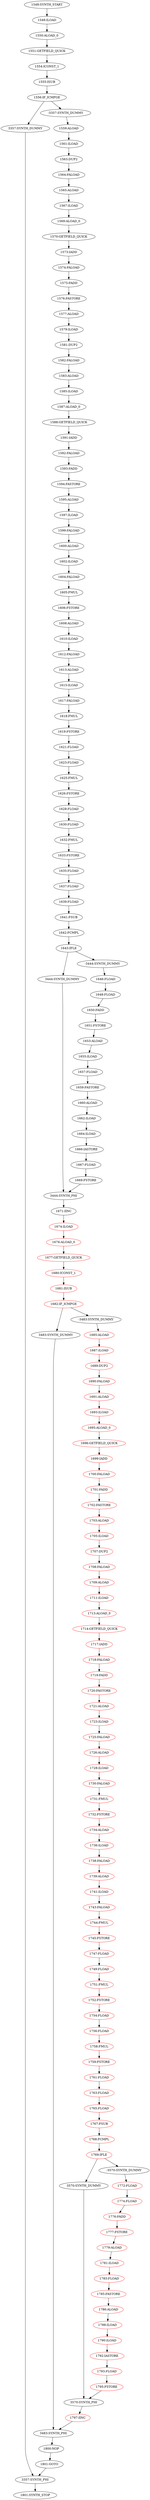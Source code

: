 digraph{
"1548:SYNTH_START" -> "1548:ILOAD";
"1548:ILOAD" -> "1550:ALOAD_0";
"1550:ALOAD_0" -> "1551:GETFIELD_QUICK";
"1551:GETFIELD_QUICK" -> "1554:ICONST_1";
"1554:ICONST_1" -> "1555:ISUB";
"1555:ISUB" -> "1556:IF_ICMPGE";
"1556:IF_ICMPGE" -> "3357:SYNTH_DUMMY";
"1556:IF_ICMPGE" -> "-3357:SYNTH_DUMMY";
"3357:SYNTH_DUMMY" -> "3357:SYNTH_PHI";
"-3357:SYNTH_DUMMY" -> "1559:ALOAD";
"1559:ALOAD" -> "1561:ILOAD";
"1561:ILOAD" -> "1563:DUP2";
"1563:DUP2" -> "1564:FALOAD";
"1564:FALOAD" -> "1565:ALOAD";
"1565:ALOAD" -> "1567:ILOAD";
"1567:ILOAD" -> "1569:ALOAD_0";
"1569:ALOAD_0" -> "1570:GETFIELD_QUICK";
"1570:GETFIELD_QUICK" -> "1573:IADD";
"1573:IADD" -> "1574:FALOAD";
"1574:FALOAD" -> "1575:FADD";
"1575:FADD" -> "1576:FASTORE";
"1576:FASTORE" -> "1577:ALOAD";
"1577:ALOAD" -> "1579:ILOAD";
"1579:ILOAD" -> "1581:DUP2";
"1581:DUP2" -> "1582:FALOAD";
"1582:FALOAD" -> "1583:ALOAD";
"1583:ALOAD" -> "1585:ILOAD";
"1585:ILOAD" -> "1587:ALOAD_0";
"1587:ALOAD_0" -> "1588:GETFIELD_QUICK";
"1588:GETFIELD_QUICK" -> "1591:IADD";
"1591:IADD" -> "1592:FALOAD";
"1592:FALOAD" -> "1593:FADD";
"1593:FADD" -> "1594:FASTORE";
"1594:FASTORE" -> "1595:ALOAD";
"1595:ALOAD" -> "1597:ILOAD";
"1597:ILOAD" -> "1599:FALOAD";
"1599:FALOAD" -> "1600:ALOAD";
"1600:ALOAD" -> "1602:ILOAD";
"1602:ILOAD" -> "1604:FALOAD";
"1604:FALOAD" -> "1605:FMUL";
"1605:FMUL" -> "1606:FSTORE";
"1606:FSTORE" -> "1608:ALOAD";
"1608:ALOAD" -> "1610:ILOAD";
"1610:ILOAD" -> "1612:FALOAD";
"1612:FALOAD" -> "1613:ALOAD";
"1613:ALOAD" -> "1615:ILOAD";
"1615:ILOAD" -> "1617:FALOAD";
"1617:FALOAD" -> "1618:FMUL";
"1618:FMUL" -> "1619:FSTORE";
"1619:FSTORE" -> "1621:FLOAD";
"1621:FLOAD" -> "1623:FLOAD";
"1623:FLOAD" -> "1625:FMUL";
"1625:FMUL" -> "1626:FSTORE";
"1626:FSTORE" -> "1628:FLOAD";
"1628:FLOAD" -> "1630:FLOAD";
"1630:FLOAD" -> "1632:FMUL";
"1632:FMUL" -> "1633:FSTORE";
"1633:FSTORE" -> "1635:FLOAD";
"1635:FLOAD" -> "1637:FLOAD";
"1637:FLOAD" -> "1639:FLOAD";
"1639:FLOAD" -> "1641:FSUB";
"1641:FSUB" -> "1642:FCMPL";
"1642:FCMPL" -> "1643:IFLE";
"1643:IFLE" -> "3444:SYNTH_DUMMY";
"1643:IFLE" -> "-3444:SYNTH_DUMMY";
"3444:SYNTH_DUMMY" -> "3444:SYNTH_PHI";
"-3444:SYNTH_DUMMY" -> "1646:FLOAD";
"1646:FLOAD" -> "1648:FLOAD";
"1671:IINC" -> "1674:ILOAD";
"1674:ILOAD" [color = red];
"1674:ILOAD" -> "1676:ALOAD_0";
"1676:ALOAD_0" [color = red];
"1676:ALOAD_0" -> "1677:GETFIELD_QUICK";
"1677:GETFIELD_QUICK" [color = red];
"1677:GETFIELD_QUICK" -> "1680:ICONST_1";
"1680:ICONST_1" [color = red];
"1680:ICONST_1" -> "1681:ISUB";
"1681:ISUB" [color = red];
"1681:ISUB" -> "1682:IF_ICMPGE";
"1682:IF_ICMPGE" [color = red];
"1682:IF_ICMPGE" -> "3483:SYNTH_DUMMY";
"1682:IF_ICMPGE" -> "-3483:SYNTH_DUMMY";
"3483:SYNTH_DUMMY" -> "3483:SYNTH_PHI";
"-3483:SYNTH_DUMMY" -> "1685:ALOAD";
"1685:ALOAD" [color = red];
"1685:ALOAD" -> "1687:ILOAD";
"1800:NOP" -> "1801:GOTO";
"1801:GOTO" -> "3357:SYNTH_PHI";
"1687:ILOAD" [color = red];
"1687:ILOAD" -> "1689:DUP2";
"1689:DUP2" [color = red];
"1689:DUP2" -> "1690:FALOAD";
"1690:FALOAD" [color = red];
"1690:FALOAD" -> "1691:ALOAD";
"1691:ALOAD" [color = red];
"1691:ALOAD" -> "1693:ILOAD";
"1693:ILOAD" [color = red];
"1693:ILOAD" -> "1695:ALOAD_0";
"1695:ALOAD_0" [color = red];
"1695:ALOAD_0" -> "1696:GETFIELD_QUICK";
"1696:GETFIELD_QUICK" [color = red];
"1696:GETFIELD_QUICK" -> "1699:IADD";
"1699:IADD" [color = red];
"1699:IADD" -> "1700:FALOAD";
"1700:FALOAD" [color = red];
"1700:FALOAD" -> "1701:FADD";
"1701:FADD" [color = red];
"1701:FADD" -> "1702:FASTORE";
"1702:FASTORE" [color = red];
"1702:FASTORE" -> "1703:ALOAD";
"1703:ALOAD" [color = red];
"1703:ALOAD" -> "1705:ILOAD";
"1705:ILOAD" [color = red];
"1705:ILOAD" -> "1707:DUP2";
"1707:DUP2" [color = red];
"1707:DUP2" -> "1708:FALOAD";
"1708:FALOAD" [color = red];
"1708:FALOAD" -> "1709:ALOAD";
"1709:ALOAD" [color = red];
"1709:ALOAD" -> "1711:ILOAD";
"1711:ILOAD" [color = red];
"1711:ILOAD" -> "1713:ALOAD_0";
"1713:ALOAD_0" [color = red];
"1713:ALOAD_0" -> "1714:GETFIELD_QUICK";
"1714:GETFIELD_QUICK" [color = red];
"1714:GETFIELD_QUICK" -> "1717:IADD";
"1717:IADD" [color = red];
"1717:IADD" -> "1718:FALOAD";
"1718:FALOAD" [color = red];
"1718:FALOAD" -> "1719:FADD";
"1719:FADD" [color = red];
"1719:FADD" -> "1720:FASTORE";
"1720:FASTORE" [color = red];
"1720:FASTORE" -> "1721:ALOAD";
"1721:ALOAD" [color = red];
"1721:ALOAD" -> "1723:ILOAD";
"1723:ILOAD" [color = red];
"1723:ILOAD" -> "1725:FALOAD";
"1725:FALOAD" [color = red];
"1725:FALOAD" -> "1726:ALOAD";
"1726:ALOAD" [color = red];
"1726:ALOAD" -> "1728:ILOAD";
"1728:ILOAD" [color = red];
"1728:ILOAD" -> "1730:FALOAD";
"1730:FALOAD" [color = red];
"1730:FALOAD" -> "1731:FMUL";
"1731:FMUL" [color = red];
"1731:FMUL" -> "1732:FSTORE";
"1732:FSTORE" [color = red];
"1732:FSTORE" -> "1734:ALOAD";
"1734:ALOAD" [color = red];
"1734:ALOAD" -> "1736:ILOAD";
"1736:ILOAD" [color = red];
"1736:ILOAD" -> "1738:FALOAD";
"1738:FALOAD" [color = red];
"1738:FALOAD" -> "1739:ALOAD";
"1739:ALOAD" [color = red];
"1739:ALOAD" -> "1741:ILOAD";
"1741:ILOAD" [color = red];
"1741:ILOAD" -> "1743:FALOAD";
"1743:FALOAD" [color = red];
"1743:FALOAD" -> "1744:FMUL";
"1744:FMUL" [color = red];
"1744:FMUL" -> "1745:FSTORE";
"1745:FSTORE" [color = red];
"1745:FSTORE" -> "1747:FLOAD";
"1747:FLOAD" [color = red];
"1747:FLOAD" -> "1749:FLOAD";
"1749:FLOAD" [color = red];
"1749:FLOAD" -> "1751:FMUL";
"1751:FMUL" [color = red];
"1751:FMUL" -> "1752:FSTORE";
"1752:FSTORE" [color = red];
"1752:FSTORE" -> "1754:FLOAD";
"1754:FLOAD" [color = red];
"1754:FLOAD" -> "1756:FLOAD";
"1756:FLOAD" [color = red];
"1756:FLOAD" -> "1758:FMUL";
"1758:FMUL" [color = red];
"1758:FMUL" -> "1759:FSTORE";
"1759:FSTORE" [color = red];
"1759:FSTORE" -> "1761:FLOAD";
"1761:FLOAD" [color = red];
"1761:FLOAD" -> "1763:FLOAD";
"1763:FLOAD" [color = red];
"1763:FLOAD" -> "1765:FLOAD";
"1765:FLOAD" [color = red];
"1765:FLOAD" -> "1767:FSUB";
"1767:FSUB" [color = red];
"1767:FSUB" -> "1768:FCMPL";
"1768:FCMPL" [color = red];
"1768:FCMPL" -> "1769:IFLE";
"1769:IFLE" [color = red];
"1769:IFLE" -> "3570:SYNTH_DUMMY";
"1769:IFLE" -> "-3570:SYNTH_DUMMY";
"3570:SYNTH_DUMMY" -> "3570:SYNTH_PHI";
"-3570:SYNTH_DUMMY" -> "1772:FLOAD";
"1772:FLOAD" [color = red];
"1772:FLOAD" -> "1774:FLOAD";
"1797:IINC" [color = red];
"1797:IINC" -> "3483:SYNTH_PHI";
"1774:FLOAD" [color = red];
"1774:FLOAD" -> "1776:FADD";
"1776:FADD" [color = red];
"1776:FADD" -> "1777:FSTORE";
"1777:FSTORE" [color = red];
"1777:FSTORE" -> "1779:ALOAD";
"1779:ALOAD" [color = red];
"1779:ALOAD" -> "1781:ILOAD";
"1781:ILOAD" [color = red];
"1781:ILOAD" -> "1783:FLOAD";
"1783:FLOAD" [color = red];
"1783:FLOAD" -> "1785:FASTORE";
"1785:FASTORE" [color = red];
"1785:FASTORE" -> "1786:ALOAD";
"1786:ALOAD" [color = red];
"1786:ALOAD" -> "1788:ILOAD";
"1788:ILOAD" [color = red];
"1788:ILOAD" -> "1790:ILOAD";
"1790:ILOAD" [color = red];
"1790:ILOAD" -> "1792:IASTORE";
"1792:IASTORE" [color = red];
"1792:IASTORE" -> "1793:FLOAD";
"1793:FLOAD" [color = red];
"1793:FLOAD" -> "1795:FSTORE";
"1795:FSTORE" [color = red];
"1795:FSTORE" -> "3570:SYNTH_PHI";
"1648:FLOAD" -> "1650:FADD";
"1650:FADD" -> "1651:FSTORE";
"1651:FSTORE" -> "1653:ALOAD";
"1653:ALOAD" -> "1655:ILOAD";
"1655:ILOAD" -> "1657:FLOAD";
"1657:FLOAD" -> "1659:FASTORE";
"1659:FASTORE" -> "1660:ALOAD";
"1660:ALOAD" -> "1662:ILOAD";
"1662:ILOAD" -> "1664:ILOAD";
"1664:ILOAD" -> "1666:IASTORE";
"1666:IASTORE" -> "1667:FLOAD";
"1667:FLOAD" -> "1669:FSTORE";
"1669:FSTORE" -> "3444:SYNTH_PHI";
"3444:SYNTH_PHI" -> "1671:IINC";
"3570:SYNTH_PHI" -> "1797:IINC";
"3483:SYNTH_PHI" -> "1800:NOP";
"3357:SYNTH_PHI" -> "1801:SYNTH_STOP";
}